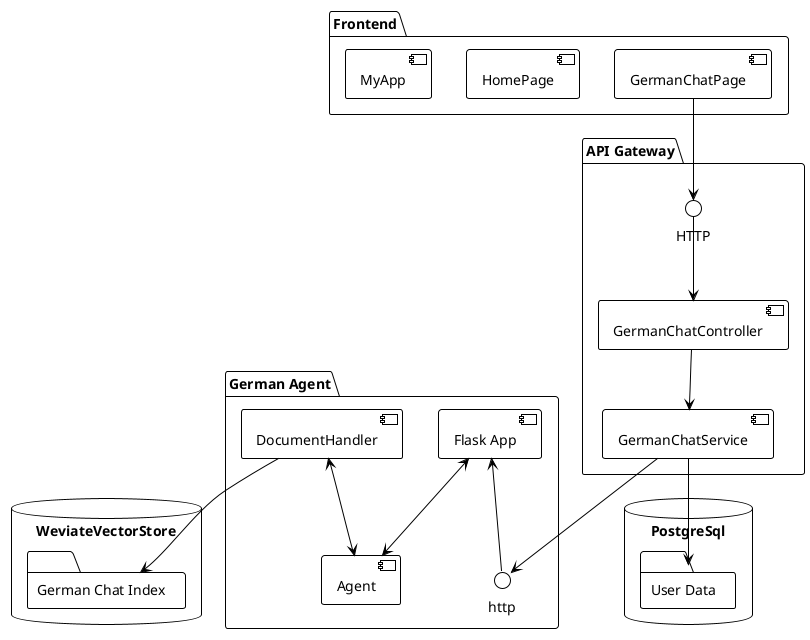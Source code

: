 @startuml
!theme plain

package "German Agent" {
  [Flask App] <-- http
  [Agent]
  [DocumentHandler]
  [Flask App] <--> [Agent]
  [DocumentHandler] <--> [Agent]
}

package "API Gateway" {
  () HTTP
  HTTP --> [GermanChatController] 
  [GermanChatService] --> http
  [GermanChatService]
  [GermanChatController] --> [GermanChatService]
}


package "Frontend" {
  [GermanChatPage] --> HTTP 
  [HomePage]
  [MyApp]
}


database "PostgreSql" {
  folder "User Data" {
 }
}

database "WeviateVectorStore" {
  folder "German Chat Index" {
 }
}

[DocumentHandler]--> [German Chat Index]
[GermanChatService] --> [User Data]
@enduml